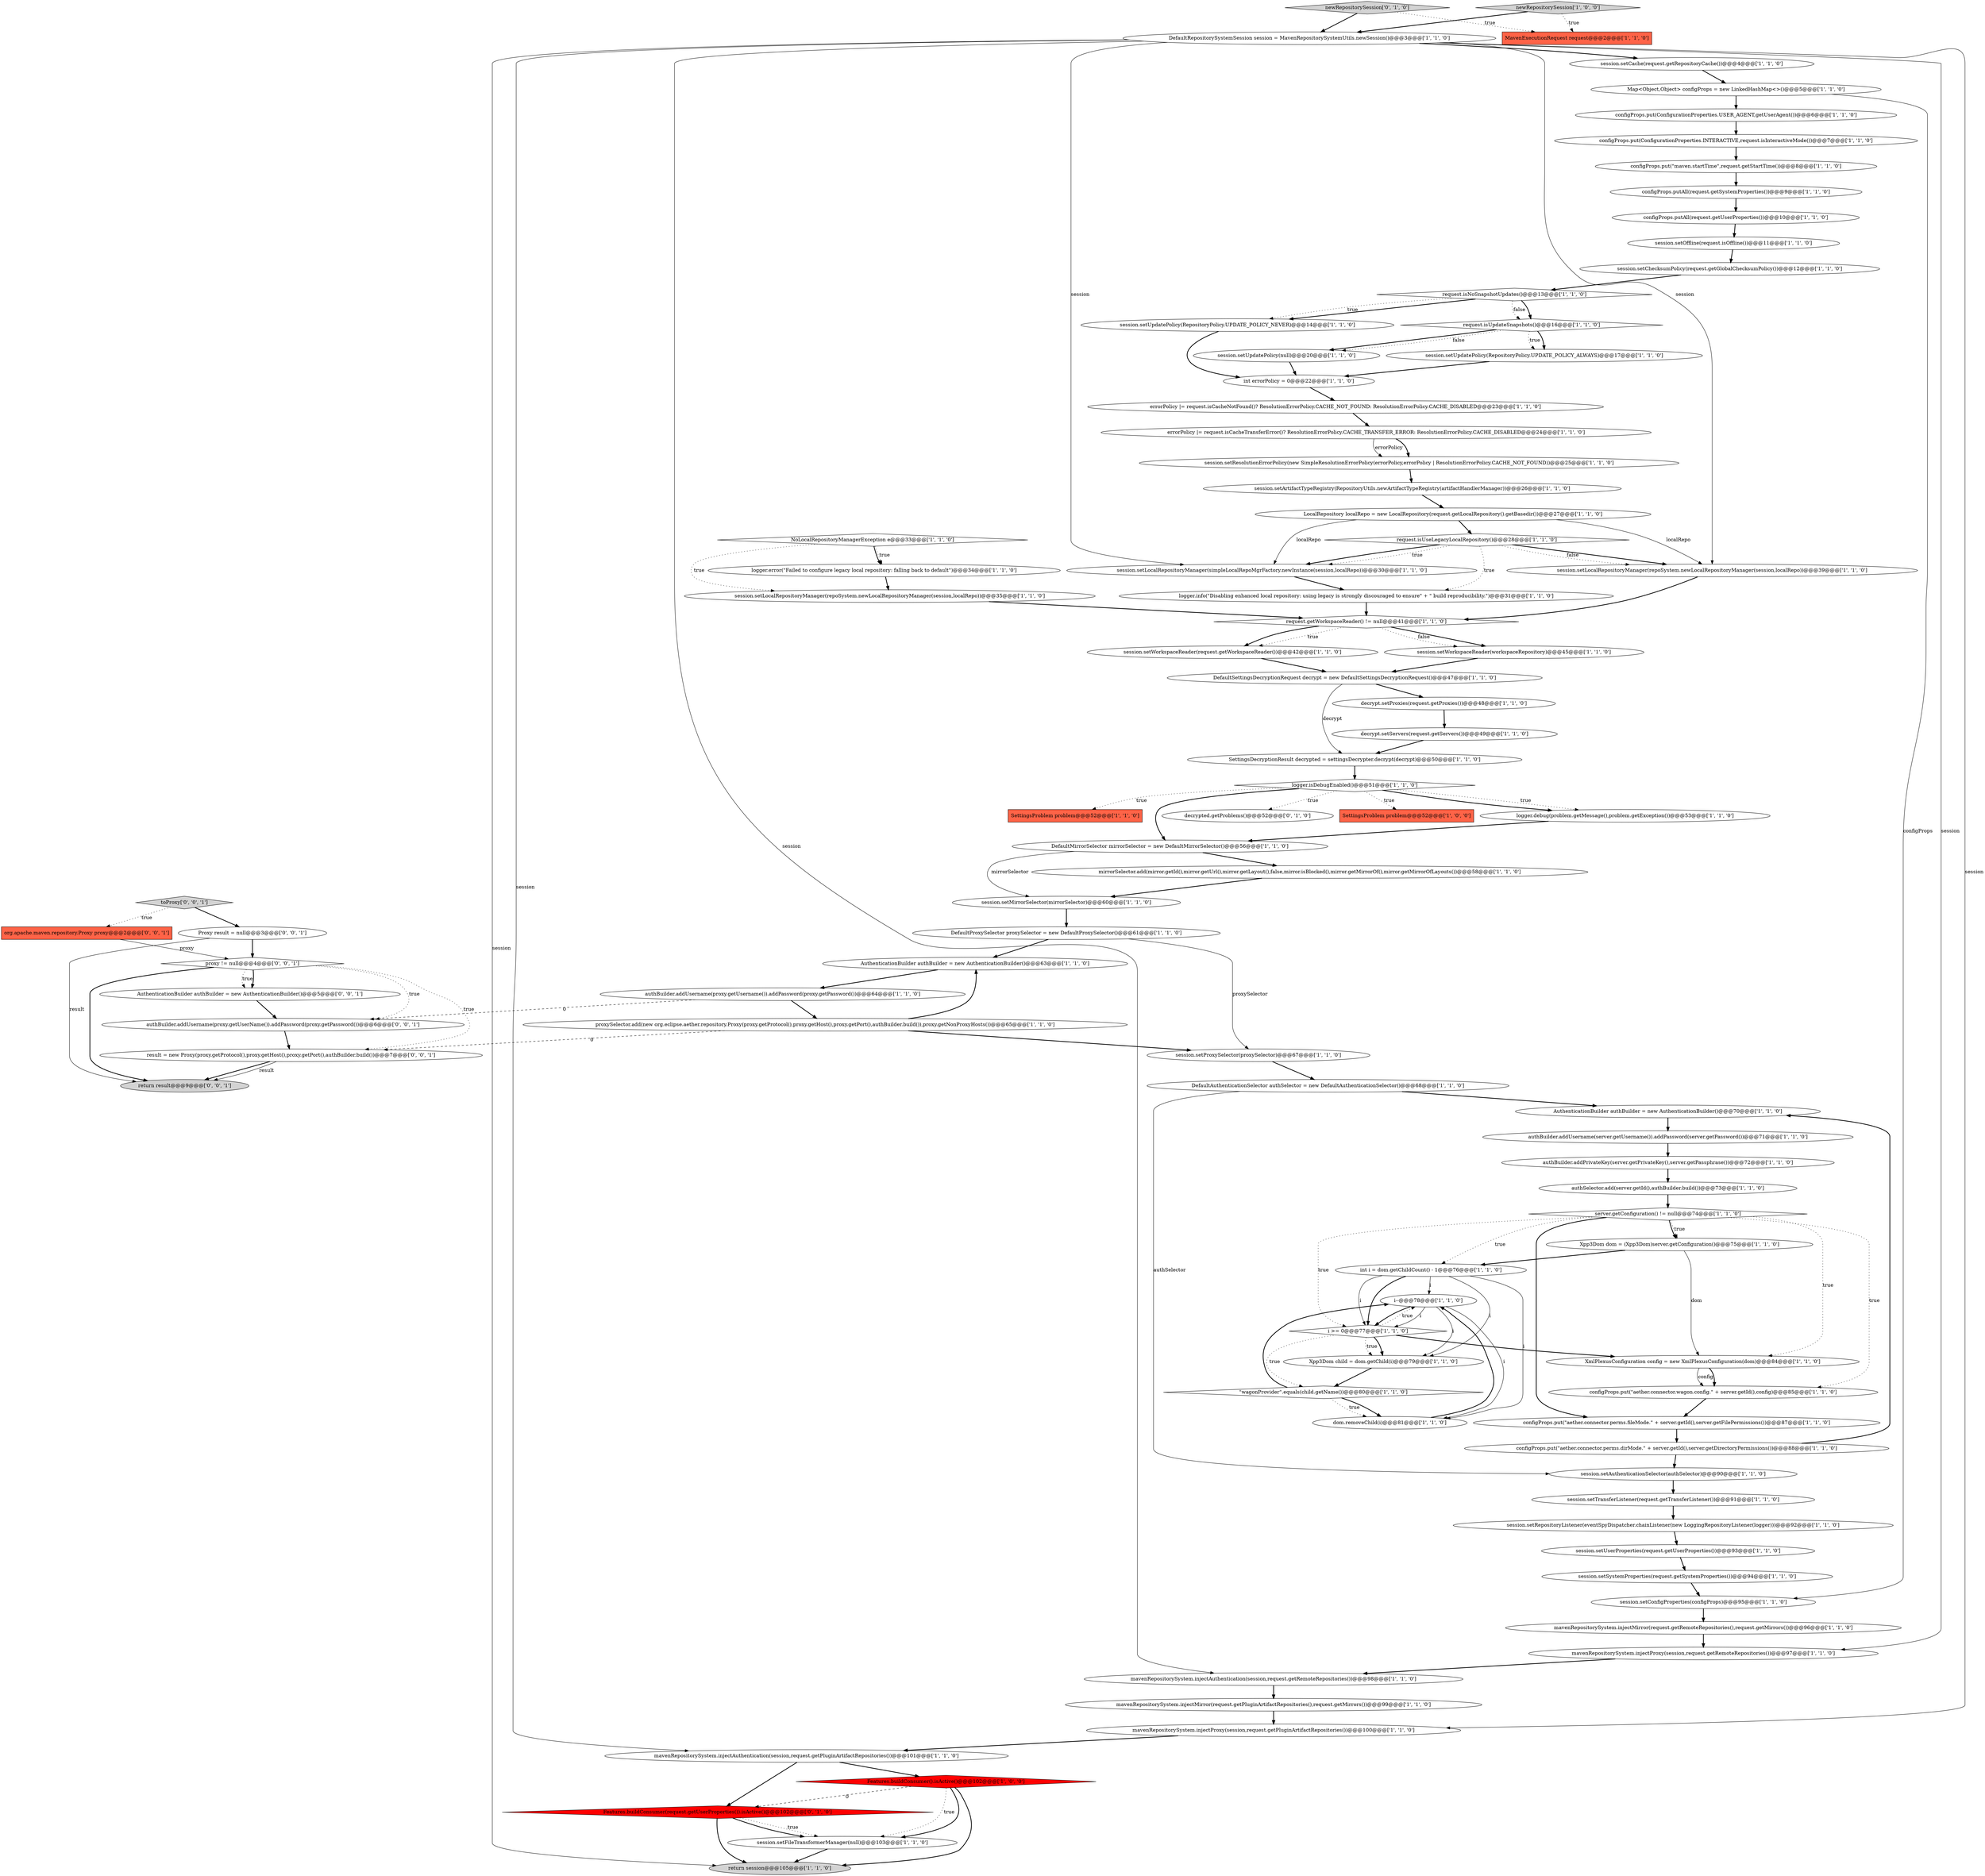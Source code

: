digraph {
63 [style = filled, label = "session.setWorkspaceReader(request.getWorkspaceReader())@@@42@@@['1', '1', '0']", fillcolor = white, shape = ellipse image = "AAA0AAABBB1BBB"];
49 [style = filled, label = "Xpp3Dom dom = (Xpp3Dom)server.getConfiguration()@@@75@@@['1', '1', '0']", fillcolor = white, shape = ellipse image = "AAA0AAABBB1BBB"];
55 [style = filled, label = "i--@@@78@@@['1', '1', '0']", fillcolor = white, shape = ellipse image = "AAA0AAABBB1BBB"];
45 [style = filled, label = "configProps.putAll(request.getSystemProperties())@@@9@@@['1', '1', '0']", fillcolor = white, shape = ellipse image = "AAA0AAABBB1BBB"];
10 [style = filled, label = "mavenRepositorySystem.injectMirror(request.getRemoteRepositories(),request.getMirrors())@@@96@@@['1', '1', '0']", fillcolor = white, shape = ellipse image = "AAA0AAABBB1BBB"];
39 [style = filled, label = "configProps.put(ConfigurationProperties.USER_AGENT,getUserAgent())@@@6@@@['1', '1', '0']", fillcolor = white, shape = ellipse image = "AAA0AAABBB1BBB"];
25 [style = filled, label = "logger.error(\"Failed to configure legacy local repository: falling back to default\")@@@34@@@['1', '1', '0']", fillcolor = white, shape = ellipse image = "AAA0AAABBB1BBB"];
4 [style = filled, label = "XmlPlexusConfiguration config = new XmlPlexusConfiguration(dom)@@@84@@@['1', '1', '0']", fillcolor = white, shape = ellipse image = "AAA0AAABBB1BBB"];
59 [style = filled, label = "AuthenticationBuilder authBuilder = new AuthenticationBuilder()@@@70@@@['1', '1', '0']", fillcolor = white, shape = ellipse image = "AAA0AAABBB1BBB"];
88 [style = filled, label = "org.apache.maven.repository.Proxy proxy@@@2@@@['0', '0', '1']", fillcolor = tomato, shape = box image = "AAA0AAABBB3BBB"];
58 [style = filled, label = "session.setUpdatePolicy(RepositoryPolicy.UPDATE_POLICY_ALWAYS)@@@17@@@['1', '1', '0']", fillcolor = white, shape = ellipse image = "AAA0AAABBB1BBB"];
6 [style = filled, label = "return session@@@105@@@['1', '1', '0']", fillcolor = lightgray, shape = ellipse image = "AAA0AAABBB1BBB"];
22 [style = filled, label = "session.setRepositoryListener(eventSpyDispatcher.chainListener(new LoggingRepositoryListener(logger)))@@@92@@@['1', '1', '0']", fillcolor = white, shape = ellipse image = "AAA0AAABBB1BBB"];
34 [style = filled, label = "configProps.put(ConfigurationProperties.INTERACTIVE,request.isInteractiveMode())@@@7@@@['1', '1', '0']", fillcolor = white, shape = ellipse image = "AAA0AAABBB1BBB"];
37 [style = filled, label = "session.setUserProperties(request.getUserProperties())@@@93@@@['1', '1', '0']", fillcolor = white, shape = ellipse image = "AAA0AAABBB1BBB"];
75 [style = filled, label = "configProps.put(\"maven.startTime\",request.getStartTime())@@@8@@@['1', '1', '0']", fillcolor = white, shape = ellipse image = "AAA0AAABBB1BBB"];
14 [style = filled, label = "session.setLocalRepositoryManager(simpleLocalRepoMgrFactory.newInstance(session,localRepo))@@@30@@@['1', '1', '0']", fillcolor = white, shape = ellipse image = "AAA0AAABBB1BBB"];
56 [style = filled, label = "configProps.put(\"aether.connector.wagon.config.\" + server.getId(),config)@@@85@@@['1', '1', '0']", fillcolor = white, shape = ellipse image = "AAA0AAABBB1BBB"];
61 [style = filled, label = "session.setArtifactTypeRegistry(RepositoryUtils.newArtifactTypeRegistry(artifactHandlerManager))@@@26@@@['1', '1', '0']", fillcolor = white, shape = ellipse image = "AAA0AAABBB1BBB"];
62 [style = filled, label = "server.getConfiguration() != null@@@74@@@['1', '1', '0']", fillcolor = white, shape = diamond image = "AAA0AAABBB1BBB"];
85 [style = filled, label = "toProxy['0', '0', '1']", fillcolor = lightgray, shape = diamond image = "AAA0AAABBB3BBB"];
66 [style = filled, label = "request.isUseLegacyLocalRepository()@@@28@@@['1', '1', '0']", fillcolor = white, shape = diamond image = "AAA0AAABBB1BBB"];
79 [style = filled, label = "int i = dom.getChildCount() - 1@@@76@@@['1', '1', '0']", fillcolor = white, shape = ellipse image = "AAA0AAABBB1BBB"];
16 [style = filled, label = "authSelector.add(server.getId(),authBuilder.build())@@@73@@@['1', '1', '0']", fillcolor = white, shape = ellipse image = "AAA0AAABBB1BBB"];
78 [style = filled, label = "DefaultSettingsDecryptionRequest decrypt = new DefaultSettingsDecryptionRequest()@@@47@@@['1', '1', '0']", fillcolor = white, shape = ellipse image = "AAA0AAABBB1BBB"];
48 [style = filled, label = "DefaultMirrorSelector mirrorSelector = new DefaultMirrorSelector()@@@56@@@['1', '1', '0']", fillcolor = white, shape = ellipse image = "AAA0AAABBB1BBB"];
71 [style = filled, label = "session.setFileTransformerManager(null)@@@103@@@['1', '1', '0']", fillcolor = white, shape = ellipse image = "AAA0AAABBB1BBB"];
52 [style = filled, label = "request.getWorkspaceReader() != null@@@41@@@['1', '1', '0']", fillcolor = white, shape = diamond image = "AAA0AAABBB1BBB"];
23 [style = filled, label = "authBuilder.addPrivateKey(server.getPrivateKey(),server.getPassphrase())@@@72@@@['1', '1', '0']", fillcolor = white, shape = ellipse image = "AAA0AAABBB1BBB"];
0 [style = filled, label = "session.setWorkspaceReader(workspaceRepository)@@@45@@@['1', '1', '0']", fillcolor = white, shape = ellipse image = "AAA0AAABBB1BBB"];
90 [style = filled, label = "proxy != null@@@4@@@['0', '0', '1']", fillcolor = white, shape = diamond image = "AAA0AAABBB3BBB"];
33 [style = filled, label = "session.setLocalRepositoryManager(repoSystem.newLocalRepositoryManager(session,localRepo))@@@35@@@['1', '1', '0']", fillcolor = white, shape = ellipse image = "AAA0AAABBB1BBB"];
43 [style = filled, label = "mavenRepositorySystem.injectProxy(session,request.getRemoteRepositories())@@@97@@@['1', '1', '0']", fillcolor = white, shape = ellipse image = "AAA0AAABBB1BBB"];
80 [style = filled, label = "configProps.put(\"aether.connector.perms.dirMode.\" + server.getId(),server.getDirectoryPermissions())@@@88@@@['1', '1', '0']", fillcolor = white, shape = ellipse image = "AAA0AAABBB1BBB"];
18 [style = filled, label = "session.setUpdatePolicy(RepositoryPolicy.UPDATE_POLICY_NEVER)@@@14@@@['1', '1', '0']", fillcolor = white, shape = ellipse image = "AAA0AAABBB1BBB"];
3 [style = filled, label = "DefaultRepositorySystemSession session = MavenRepositorySystemUtils.newSession()@@@3@@@['1', '1', '0']", fillcolor = white, shape = ellipse image = "AAA0AAABBB1BBB"];
41 [style = filled, label = "session.setAuthenticationSelector(authSelector)@@@90@@@['1', '1', '0']", fillcolor = white, shape = ellipse image = "AAA0AAABBB1BBB"];
11 [style = filled, label = "session.setConfigProperties(configProps)@@@95@@@['1', '1', '0']", fillcolor = white, shape = ellipse image = "AAA0AAABBB1BBB"];
32 [style = filled, label = "Features.buildConsumer().isActive()@@@102@@@['1', '0', '0']", fillcolor = red, shape = diamond image = "AAA1AAABBB1BBB"];
54 [style = filled, label = "DefaultAuthenticationSelector authSelector = new DefaultAuthenticationSelector()@@@68@@@['1', '1', '0']", fillcolor = white, shape = ellipse image = "AAA0AAABBB1BBB"];
72 [style = filled, label = "configProps.putAll(request.getUserProperties())@@@10@@@['1', '1', '0']", fillcolor = white, shape = ellipse image = "AAA0AAABBB1BBB"];
29 [style = filled, label = "logger.isDebugEnabled()@@@51@@@['1', '1', '0']", fillcolor = white, shape = diamond image = "AAA0AAABBB1BBB"];
53 [style = filled, label = "request.isNoSnapshotUpdates()@@@13@@@['1', '1', '0']", fillcolor = white, shape = diamond image = "AAA0AAABBB1BBB"];
40 [style = filled, label = "session.setChecksumPolicy(request.getGlobalChecksumPolicy())@@@12@@@['1', '1', '0']", fillcolor = white, shape = ellipse image = "AAA0AAABBB1BBB"];
20 [style = filled, label = "session.setResolutionErrorPolicy(new SimpleResolutionErrorPolicy(errorPolicy,errorPolicy | ResolutionErrorPolicy.CACHE_NOT_FOUND))@@@25@@@['1', '1', '0']", fillcolor = white, shape = ellipse image = "AAA0AAABBB1BBB"];
86 [style = filled, label = "AuthenticationBuilder authBuilder = new AuthenticationBuilder()@@@5@@@['0', '0', '1']", fillcolor = white, shape = ellipse image = "AAA0AAABBB3BBB"];
70 [style = filled, label = "Xpp3Dom child = dom.getChild(i)@@@79@@@['1', '1', '0']", fillcolor = white, shape = ellipse image = "AAA0AAABBB1BBB"];
36 [style = filled, label = "mirrorSelector.add(mirror.getId(),mirror.getUrl(),mirror.getLayout(),false,mirror.isBlocked(),mirror.getMirrorOf(),mirror.getMirrorOfLayouts())@@@58@@@['1', '1', '0']", fillcolor = white, shape = ellipse image = "AAA0AAABBB1BBB"];
64 [style = filled, label = "errorPolicy |= request.isCacheNotFound()? ResolutionErrorPolicy.CACHE_NOT_FOUND: ResolutionErrorPolicy.CACHE_DISABLED@@@23@@@['1', '1', '0']", fillcolor = white, shape = ellipse image = "AAA0AAABBB1BBB"];
74 [style = filled, label = "\"wagonProvider\".equals(child.getName())@@@80@@@['1', '1', '0']", fillcolor = white, shape = diamond image = "AAA0AAABBB1BBB"];
13 [style = filled, label = "mavenRepositorySystem.injectProxy(session,request.getPluginArtifactRepositories())@@@100@@@['1', '1', '0']", fillcolor = white, shape = ellipse image = "AAA0AAABBB1BBB"];
5 [style = filled, label = "request.isUpdateSnapshots()@@@16@@@['1', '1', '0']", fillcolor = white, shape = diamond image = "AAA0AAABBB1BBB"];
77 [style = filled, label = "session.setCache(request.getRepositoryCache())@@@4@@@['1', '1', '0']", fillcolor = white, shape = ellipse image = "AAA0AAABBB1BBB"];
83 [style = filled, label = "newRepositorySession['0', '1', '0']", fillcolor = lightgray, shape = diamond image = "AAA0AAABBB2BBB"];
50 [style = filled, label = "session.setMirrorSelector(mirrorSelector)@@@60@@@['1', '1', '0']", fillcolor = white, shape = ellipse image = "AAA0AAABBB1BBB"];
21 [style = filled, label = "logger.debug(problem.getMessage(),problem.getException())@@@53@@@['1', '1', '0']", fillcolor = white, shape = ellipse image = "AAA0AAABBB1BBB"];
46 [style = filled, label = "mavenRepositorySystem.injectAuthentication(session,request.getPluginArtifactRepositories())@@@101@@@['1', '1', '0']", fillcolor = white, shape = ellipse image = "AAA0AAABBB1BBB"];
35 [style = filled, label = "SettingsDecryptionResult decrypted = settingsDecrypter.decrypt(decrypt)@@@50@@@['1', '1', '0']", fillcolor = white, shape = ellipse image = "AAA0AAABBB1BBB"];
65 [style = filled, label = "errorPolicy |= request.isCacheTransferError()? ResolutionErrorPolicy.CACHE_TRANSFER_ERROR: ResolutionErrorPolicy.CACHE_DISABLED@@@24@@@['1', '1', '0']", fillcolor = white, shape = ellipse image = "AAA0AAABBB1BBB"];
8 [style = filled, label = "newRepositorySession['1', '0', '0']", fillcolor = lightgray, shape = diamond image = "AAA0AAABBB1BBB"];
12 [style = filled, label = "session.setOffline(request.isOffline())@@@11@@@['1', '1', '0']", fillcolor = white, shape = ellipse image = "AAA0AAABBB1BBB"];
19 [style = filled, label = "logger.info(\"Disabling enhanced local repository: using legacy is strongly discouraged to ensure\" + \" build reproducibility.\")@@@31@@@['1', '1', '0']", fillcolor = white, shape = ellipse image = "AAA0AAABBB1BBB"];
82 [style = filled, label = "decrypted.getProblems()@@@52@@@['0', '1', '0']", fillcolor = white, shape = ellipse image = "AAA0AAABBB2BBB"];
2 [style = filled, label = "session.setTransferListener(request.getTransferListener())@@@91@@@['1', '1', '0']", fillcolor = white, shape = ellipse image = "AAA0AAABBB1BBB"];
42 [style = filled, label = "authBuilder.addUsername(server.getUsername()).addPassword(server.getPassword())@@@71@@@['1', '1', '0']", fillcolor = white, shape = ellipse image = "AAA0AAABBB1BBB"];
57 [style = filled, label = "mavenRepositorySystem.injectMirror(request.getPluginArtifactRepositories(),request.getMirrors())@@@99@@@['1', '1', '0']", fillcolor = white, shape = ellipse image = "AAA0AAABBB1BBB"];
81 [style = filled, label = "Features.buildConsumer(request.getUserProperties()).isActive()@@@102@@@['0', '1', '0']", fillcolor = red, shape = diamond image = "AAA1AAABBB2BBB"];
60 [style = filled, label = "mavenRepositorySystem.injectAuthentication(session,request.getRemoteRepositories())@@@98@@@['1', '1', '0']", fillcolor = white, shape = ellipse image = "AAA0AAABBB1BBB"];
26 [style = filled, label = "session.setUpdatePolicy(null)@@@20@@@['1', '1', '0']", fillcolor = white, shape = ellipse image = "AAA0AAABBB1BBB"];
27 [style = filled, label = "SettingsProblem problem@@@52@@@['1', '0', '0']", fillcolor = tomato, shape = box image = "AAA0AAABBB1BBB"];
9 [style = filled, label = "AuthenticationBuilder authBuilder = new AuthenticationBuilder()@@@63@@@['1', '1', '0']", fillcolor = white, shape = ellipse image = "AAA0AAABBB1BBB"];
31 [style = filled, label = "session.setSystemProperties(request.getSystemProperties())@@@94@@@['1', '1', '0']", fillcolor = white, shape = ellipse image = "AAA0AAABBB1BBB"];
76 [style = filled, label = "session.setProxySelector(proxySelector)@@@67@@@['1', '1', '0']", fillcolor = white, shape = ellipse image = "AAA0AAABBB1BBB"];
44 [style = filled, label = "DefaultProxySelector proxySelector = new DefaultProxySelector()@@@61@@@['1', '1', '0']", fillcolor = white, shape = ellipse image = "AAA0AAABBB1BBB"];
69 [style = filled, label = "decrypt.setServers(request.getServers())@@@49@@@['1', '1', '0']", fillcolor = white, shape = ellipse image = "AAA0AAABBB1BBB"];
1 [style = filled, label = "dom.removeChild(i)@@@81@@@['1', '1', '0']", fillcolor = white, shape = ellipse image = "AAA0AAABBB1BBB"];
51 [style = filled, label = "decrypt.setProxies(request.getProxies())@@@48@@@['1', '1', '0']", fillcolor = white, shape = ellipse image = "AAA0AAABBB1BBB"];
17 [style = filled, label = "Map<Object,Object> configProps = new LinkedHashMap<>()@@@5@@@['1', '1', '0']", fillcolor = white, shape = ellipse image = "AAA0AAABBB1BBB"];
87 [style = filled, label = "return result@@@9@@@['0', '0', '1']", fillcolor = lightgray, shape = ellipse image = "AAA0AAABBB3BBB"];
7 [style = filled, label = "int errorPolicy = 0@@@22@@@['1', '1', '0']", fillcolor = white, shape = ellipse image = "AAA0AAABBB1BBB"];
91 [style = filled, label = "result = new Proxy(proxy.getProtocol(),proxy.getHost(),proxy.getPort(),authBuilder.build())@@@7@@@['0', '0', '1']", fillcolor = white, shape = ellipse image = "AAA0AAABBB3BBB"];
68 [style = filled, label = "MavenExecutionRequest request@@@2@@@['1', '1', '0']", fillcolor = tomato, shape = box image = "AAA0AAABBB1BBB"];
89 [style = filled, label = "authBuilder.addUsername(proxy.getUserName()).addPassword(proxy.getPassword())@@@6@@@['0', '0', '1']", fillcolor = white, shape = ellipse image = "AAA0AAABBB3BBB"];
28 [style = filled, label = "SettingsProblem problem@@@52@@@['1', '1', '0']", fillcolor = tomato, shape = box image = "AAA0AAABBB1BBB"];
30 [style = filled, label = "proxySelector.add(new org.eclipse.aether.repository.Proxy(proxy.getProtocol(),proxy.getHost(),proxy.getPort(),authBuilder.build()),proxy.getNonProxyHosts())@@@65@@@['1', '1', '0']", fillcolor = white, shape = ellipse image = "AAA0AAABBB1BBB"];
84 [style = filled, label = "Proxy result = null@@@3@@@['0', '0', '1']", fillcolor = white, shape = ellipse image = "AAA0AAABBB3BBB"];
15 [style = filled, label = "authBuilder.addUsername(proxy.getUsername()).addPassword(proxy.getPassword())@@@64@@@['1', '1', '0']", fillcolor = white, shape = ellipse image = "AAA0AAABBB1BBB"];
24 [style = filled, label = "LocalRepository localRepo = new LocalRepository(request.getLocalRepository().getBasedir())@@@27@@@['1', '1', '0']", fillcolor = white, shape = ellipse image = "AAA0AAABBB1BBB"];
67 [style = filled, label = "i >= 0@@@77@@@['1', '1', '0']", fillcolor = white, shape = diamond image = "AAA0AAABBB1BBB"];
38 [style = filled, label = "NoLocalRepositoryManagerException e@@@33@@@['1', '1', '0']", fillcolor = white, shape = diamond image = "AAA0AAABBB1BBB"];
47 [style = filled, label = "session.setLocalRepositoryManager(repoSystem.newLocalRepositoryManager(session,localRepo))@@@39@@@['1', '1', '0']", fillcolor = white, shape = ellipse image = "AAA0AAABBB1BBB"];
73 [style = filled, label = "configProps.put(\"aether.connector.perms.fileMode.\" + server.getId(),server.getFilePermissions())@@@87@@@['1', '1', '0']", fillcolor = white, shape = ellipse image = "AAA0AAABBB1BBB"];
42->23 [style = bold, label=""];
43->60 [style = bold, label=""];
81->71 [style = dotted, label="true"];
1->55 [style = bold, label=""];
25->33 [style = bold, label=""];
4->56 [style = solid, label="config"];
22->37 [style = bold, label=""];
90->86 [style = dotted, label="true"];
88->90 [style = solid, label="proxy"];
90->86 [style = bold, label=""];
50->44 [style = bold, label=""];
21->48 [style = bold, label=""];
32->71 [style = dotted, label="true"];
90->91 [style = dotted, label="true"];
62->73 [style = bold, label=""];
77->17 [style = bold, label=""];
32->6 [style = bold, label=""];
3->13 [style = solid, label="session"];
34->75 [style = bold, label=""];
66->47 [style = bold, label=""];
84->87 [style = solid, label="result"];
12->40 [style = bold, label=""];
73->80 [style = bold, label=""];
83->68 [style = dotted, label="true"];
37->31 [style = bold, label=""];
67->4 [style = bold, label=""];
51->69 [style = bold, label=""];
3->47 [style = solid, label="session"];
62->49 [style = bold, label=""];
67->74 [style = dotted, label="true"];
89->91 [style = bold, label=""];
13->46 [style = bold, label=""];
61->24 [style = bold, label=""];
74->1 [style = dotted, label="true"];
65->20 [style = bold, label=""];
70->74 [style = bold, label=""];
85->84 [style = bold, label=""];
3->43 [style = solid, label="session"];
3->14 [style = solid, label="session"];
16->62 [style = bold, label=""];
38->33 [style = dotted, label="true"];
20->61 [style = bold, label=""];
3->77 [style = bold, label=""];
57->13 [style = bold, label=""];
59->42 [style = bold, label=""];
79->67 [style = solid, label="i"];
26->7 [style = bold, label=""];
62->79 [style = dotted, label="true"];
63->78 [style = bold, label=""];
0->78 [style = bold, label=""];
39->34 [style = bold, label=""];
75->45 [style = bold, label=""];
66->14 [style = dotted, label="true"];
41->2 [style = bold, label=""];
55->70 [style = solid, label="i"];
31->11 [style = bold, label=""];
80->41 [style = bold, label=""];
76->54 [style = bold, label=""];
44->76 [style = solid, label="proxySelector"];
90->87 [style = bold, label=""];
4->56 [style = bold, label=""];
86->89 [style = bold, label=""];
60->57 [style = bold, label=""];
52->0 [style = bold, label=""];
62->67 [style = dotted, label="true"];
65->20 [style = solid, label="errorPolicy"];
17->39 [style = bold, label=""];
54->59 [style = bold, label=""];
38->25 [style = bold, label=""];
3->46 [style = solid, label="session"];
29->21 [style = dotted, label="true"];
36->50 [style = bold, label=""];
3->6 [style = solid, label="session"];
18->7 [style = bold, label=""];
91->87 [style = bold, label=""];
84->90 [style = bold, label=""];
52->63 [style = bold, label=""];
66->47 [style = dotted, label="false"];
33->52 [style = bold, label=""];
40->53 [style = bold, label=""];
35->29 [style = bold, label=""];
55->67 [style = solid, label="i"];
10->43 [style = bold, label=""];
52->0 [style = dotted, label="false"];
78->51 [style = bold, label=""];
24->66 [style = bold, label=""];
7->64 [style = bold, label=""];
32->71 [style = bold, label=""];
81->6 [style = bold, label=""];
54->41 [style = solid, label="authSelector"];
67->70 [style = bold, label=""];
8->3 [style = bold, label=""];
72->12 [style = bold, label=""];
5->26 [style = bold, label=""];
80->59 [style = bold, label=""];
14->19 [style = bold, label=""];
90->89 [style = dotted, label="true"];
30->9 [style = bold, label=""];
83->3 [style = bold, label=""];
38->25 [style = dotted, label="true"];
52->63 [style = dotted, label="true"];
29->21 [style = bold, label=""];
79->70 [style = solid, label="i"];
15->89 [style = dashed, label="0"];
8->68 [style = dotted, label="true"];
30->91 [style = dashed, label="0"];
58->7 [style = bold, label=""];
29->28 [style = dotted, label="true"];
91->87 [style = solid, label="result"];
11->10 [style = bold, label=""];
49->79 [style = bold, label=""];
64->65 [style = bold, label=""];
79->55 [style = solid, label="i"];
55->67 [style = bold, label=""];
79->67 [style = bold, label=""];
45->72 [style = bold, label=""];
5->58 [style = bold, label=""];
47->52 [style = bold, label=""];
46->32 [style = bold, label=""];
44->9 [style = bold, label=""];
5->26 [style = dotted, label="false"];
71->6 [style = bold, label=""];
67->70 [style = dotted, label="true"];
23->16 [style = bold, label=""];
56->73 [style = bold, label=""];
48->36 [style = bold, label=""];
62->4 [style = dotted, label="true"];
66->19 [style = dotted, label="true"];
53->5 [style = bold, label=""];
53->18 [style = bold, label=""];
74->55 [style = bold, label=""];
29->27 [style = dotted, label="true"];
55->1 [style = solid, label="i"];
5->58 [style = dotted, label="true"];
62->49 [style = dotted, label="true"];
46->81 [style = bold, label=""];
53->18 [style = dotted, label="true"];
15->30 [style = bold, label=""];
69->35 [style = bold, label=""];
79->1 [style = solid, label="i"];
29->82 [style = dotted, label="true"];
53->5 [style = dotted, label="false"];
48->50 [style = solid, label="mirrorSelector"];
85->88 [style = dotted, label="true"];
9->15 [style = bold, label=""];
30->76 [style = bold, label=""];
78->35 [style = solid, label="decrypt"];
74->1 [style = bold, label=""];
3->60 [style = solid, label="session"];
62->56 [style = dotted, label="true"];
29->48 [style = bold, label=""];
81->71 [style = bold, label=""];
2->22 [style = bold, label=""];
66->14 [style = bold, label=""];
17->11 [style = solid, label="configProps"];
24->47 [style = solid, label="localRepo"];
49->4 [style = solid, label="dom"];
32->81 [style = dashed, label="0"];
19->52 [style = bold, label=""];
24->14 [style = solid, label="localRepo"];
67->55 [style = dotted, label="true"];
}
